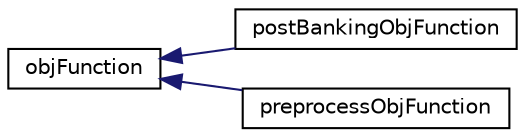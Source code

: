 digraph "Graphical Class Hierarchy"
{
 // LATEX_PDF_SIZE
  edge [fontname="Helvetica",fontsize="10",labelfontname="Helvetica",labelfontsize="10"];
  node [fontname="Helvetica",fontsize="10",shape=record];
  rankdir="LR";
  Node0 [label="objFunction",height=0.2,width=0.4,color="black", fillcolor="white", style="filled",URL="$classobjFunction.html",tooltip=" "];
  Node0 -> Node1 [dir="back",color="midnightblue",fontsize="10",style="solid",fontname="Helvetica"];
  Node1 [label="postBankingObjFunction",height=0.2,width=0.4,color="black", fillcolor="white", style="filled",URL="$classpostBankingObjFunction.html",tooltip=" "];
  Node0 -> Node2 [dir="back",color="midnightblue",fontsize="10",style="solid",fontname="Helvetica"];
  Node2 [label="preprocessObjFunction",height=0.2,width=0.4,color="black", fillcolor="white", style="filled",URL="$classpreprocessObjFunction.html",tooltip=" "];
}
